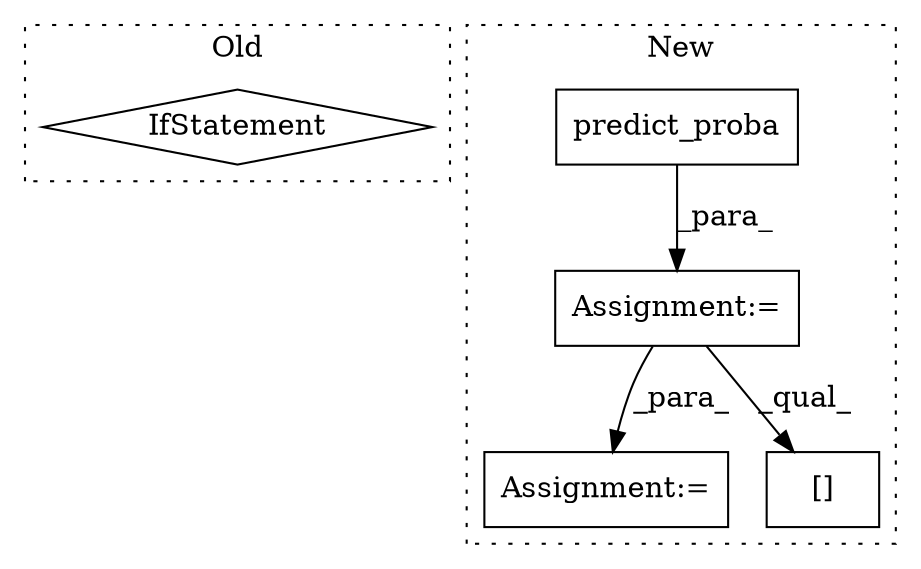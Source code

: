 digraph G {
subgraph cluster0 {
1 [label="IfStatement" a="25" s="4560,4581" l="4,2" shape="diamond"];
label = "Old";
style="dotted";
}
subgraph cluster1 {
2 [label="predict_proba" a="32" s="4368,4383" l="14,1" shape="box"];
3 [label="Assignment:=" a="7" s="4362" l="1" shape="box"];
4 [label="Assignment:=" a="7" s="4425" l="1" shape="box"];
5 [label="[]" a="2" s="4397,4412" l="14,1" shape="box"];
label = "New";
style="dotted";
}
2 -> 3 [label="_para_"];
3 -> 4 [label="_para_"];
3 -> 5 [label="_qual_"];
}